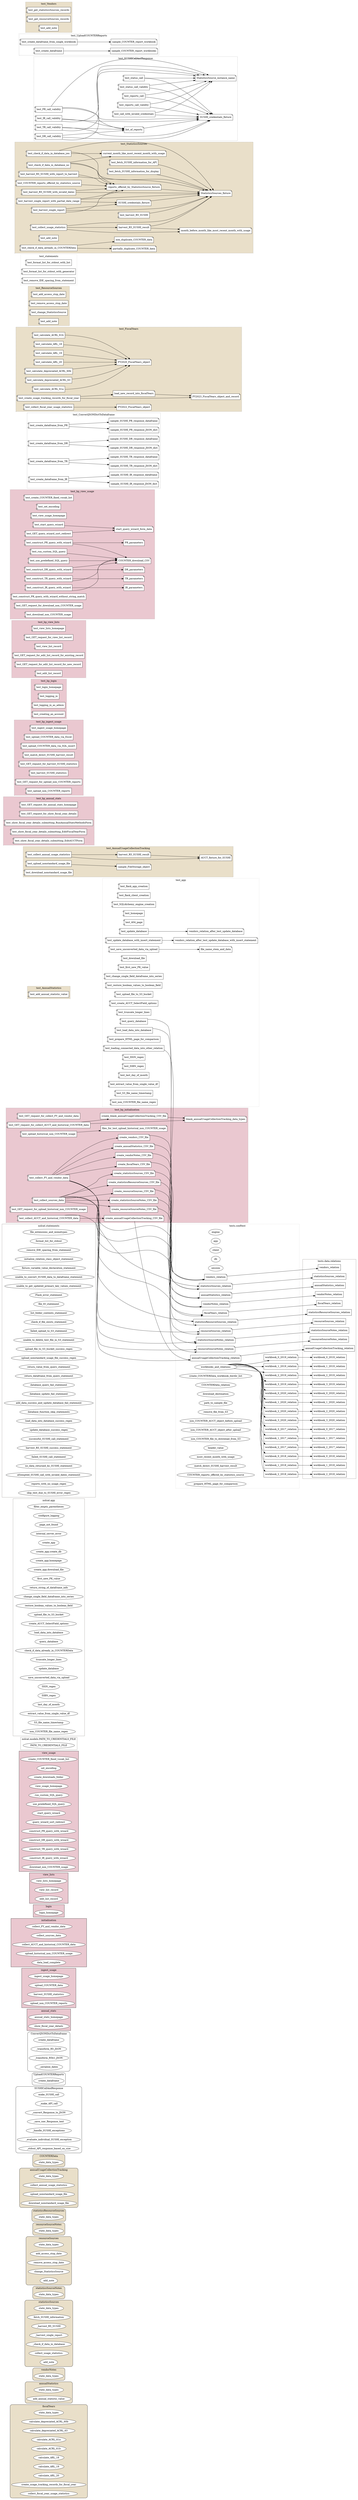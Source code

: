 digraph package_dependencies {
    graph [rankdir="LR"]

    /* Cluster Types
        Rounded = Class
        Rounded, light gold fill = Relation class
        Light garnet fill = Blueprint
        Grey (50% of #2c2a29) outline = Module collecting general functions
        Dotted = Test module
    */

    node [  // To remove the fill color from the individual function nodes
        style="filled"
        fillcolor="white"
    ]
    /* Node Types
        Box = Function
        Cds = Route function
        Folder = Function connecting to S3
        Cylinder = Function connecting to MySQL
        Note = Fixture function
        Component = Test function
    */


    /* *** All Functions *** */

    subgraph cluster_fiscalYears {
        label="fiscalYears"
        style="rounded"
        bgcolor="#e9dfc9"

        state_data_types_in_fiscalYears [
            label="state_data_types"
            /*shape=""*/
        ]
        calculate_depreciated_ACRL_60b
        calculate_depreciated_ACRL_63
        calculate_ACRL_61a
        calculate_ACRL_61b
        calculate_ARL_18
        calculate_ARL_19
        calculate_ARL_20
        create_usage_tracking_records_for_fiscal_year
        collect_fiscal_year_usage_statistics
    }


    subgraph cluster_annualStatistics {
        label="annualStatistics"
        style="rounded"
        bgcolor="#e9dfc9"

        state_data_types_in_annualStatistics [
            label="state_data_types"
            /*shape=""*/
        ]
        add_annual_statistic_value
    }


    subgraph cluster_vendorNotes {
        label="vendorNotes"
        style="rounded"
        bgcolor="#e9dfc9"

        state_data_types_in_vendorNotes [
            label="state_data_types"
            /*shape=""*/
        ]
    }


    subgraph cluster_statisticsSources {
        label="statisticsSources"
        style="rounded"
        bgcolor="#e9dfc9"

        state_data_types_in_statisticsSources [
            label="state_data_types"
            /*shape=""*/
        ]
        fetch_SUSHI_information
        _harvest_R5_SUSHI
        _harvest_single_report
        _check_if_data_in_database
        collect_usage_statistics
        add_note_in_statisticsSources [
            label="add_note"
            /*shape=""*/
        ]
    }


    subgraph cluster_statisticsSourceNotes {
        label="statisticsSourceNotes"
        style="rounded"
        bgcolor="#e9dfc9"

        state_data_types_in_statisticsSourceNotes [
            label="state_data_types"
            /*shape=""*/
        ]
    }


    subgraph cluster_resourceSources {
        label="resourceSources"
        style="rounded"
        bgcolor="#e9dfc9"

        state_data_types_in_resourceSources [
            label="state_data_types"
            /*shape=""*/
        ]
        add_access_stop_date
        remove_access_stop_date
        change_StatisticsSource
        add_note_in_resourceSources [
            label="add_note"
            /*shape=""*/
        ]
    }


    subgraph cluster_resourceSourceNotes {
        label="resourceSourceNotes"
        style="rounded"
        bgcolor="#e9dfc9"

        state_data_types_in_resourceSourceNotes [
            label="state_data_types"
            /*shape=""*/
        ]
    }


    subgraph cluster_statisticsResourceSources {
        label="statisticsResourceSources"
        style="rounded"
        bgcolor="#e9dfc9"

        state_data_types_in_statisticsResourceSources [
            label="state_data_types"
            /*shape=""*/
        ]
    }


    subgraph cluster_annualUsageCollectionTracking {
        label="annualUsageCollectionTracking"
        style="rounded"
        bgcolor="#e9dfc9"

        state_data_types_in_annualUsageCollectionTracking [
            label="state_data_types"
            /*shape=""*/
        ]
        collect_annual_usage_statistics
        upload_nonstandard_usage_file
        download_nonstandard_usage_file
    }


    subgraph cluster_COUNTERData {
        label="COUNTERData"
        style="rounded"
        bgcolor="#e9dfc9"

        state_data_types_in_COUNTERData [
            label="state_data_types"
            /*shape=""*/
        ]
    }


    subgraph cluster_SUSHICallAndResponse {
        label="SUSHICallAndResponse"
        style="rounded"

        make_SUSHI_call
        _make_API_call
        _convert_Response_to_JSON
        _save_raw_Response_text
        _handle_SUSHI_exceptions
        _evaluate_individual_SUSHI_exception
        _stdout_API_response_based_on_size
    }


    subgraph cluster_UploadCOUNTERReports {
        label="UploadCOUNTERReports"
        style="rounded"

        create_dataframe_in_UploadCOUNTERReports [
            label="create_dataframe"
            /*shape=""*/
        ]
    }


    subgraph cluster_ConvertJSONDictToDataframe {
        label="ConvertJSONDictToDataframe"
        style="rounded"

        create_dataframe_in_ConvertJSONDictToDataframe [
            label="create_dataframe"
            /*shape=""*/
        ]
        _transform_R5_JSON
        _transform_R5b1_JSON
        _serialize_dates
    }


    subgraph cluster_annual_stats {
        label="annual_stats"
        bgcolor="#eac8d0"

        annual_stats_homepage
        show_fiscal_year_details
    }


    subgraph cluster_ingest_usage {
        label="ingest_usage"
        bgcolor="#eac8d0"

        ingest_usage_homepage
        upload_COUNTER_data
        harvest_SUSHI_statistics
        upload_non_COUNTER_reports
    }


    subgraph cluster_initialization {
        label="initialization"
        bgcolor="#eac8d0"

        collect_FY_and_vendor_data
        collect_sources_data
        collect_AUCT_and_historical_COUNTER_data
        upload_historical_non_COUNTER_usage
        data_load_complete
    }


    subgraph cluster_login {
        label="login"
        bgcolor="#eac8d0"

        login_homepage
    }


    subgraph cluster_view_lists {
        label="view_lists"
        bgcolor="#eac8d0"

        view_lists_homepage
        view_list_record
        edit_list_record
    }


    subgraph cluster_view_usage {
        label="view_usage"
        bgcolor="#eac8d0"

        create_COUNTER_fixed_vocab_list
        set_encoding
        create_downloads_folder
        view_usage_homepage
        run_custom_SQL_query
        use_predefined_SQL_query
        start_query_wizard
        query_wizard_sort_redirect
        construct_PR_query_with_wizard
        construct_DR_query_with_wizard
        construct_TR_query_with_wizard
        construct_IR_query_with_wizard
        download_non_COUNTER_usage
    }


    subgraph cluster_PATH_TO_CREDENTIALS_FILE {
        label="nolcat.models.PATH_TO_CREDENTIALS_FILE"
        pencolor="#857e7a"

        PATH_TO_CREDENTIALS_FILE
    }


    subgraph cluster_app {
        label="nolcat.app"
        pencolor="#857e7a"

        filter_empty_parentheses
        configure_logging
        page_not_found
        internal_server_error
        create_app
        "create_app.create_db"
        "create_app.homepage"
        "create_app.download_file"
        first_new_PK_value
        return_string_of_dataframe_info
        change_single_field_dataframe_into_series
        restore_boolean_values_to_boolean_field
        upload_file_to_S3_bucket
        create_AUCT_SelectField_options
        load_data_into_database
        query_database
        check_if_data_already_in_COUNTERData
        truncate_longer_lines
        update_database
        save_unconverted_data_via_upload
        ISSN_regex
        ISBN_regex
        last_day_of_month
        extract_value_from_single_value_df
        S3_file_name_timestamp
        non_COUNTER_file_name_regex
    }


    subgraph cluster_statements {
        label="nolcat.statements"
        pencolor="#857e7a"

        file_extensions_and_mimetypes
        format_list_for_stdout
        remove_IDE_spacing_from_statement
        initialize_relation_class_object_statement
        fixture_variable_value_declaration_statement
        unable_to_convert_SUSHI_data_to_dataframe_statement
        unable_to_get_updated_primary_key_values_statement
        Flask_error_statement
        file_IO_statement
        list_folder_contents_statement
        check_if_file_exists_statement
        failed_upload_to_S3_statement
        unable_to_delete_test_file_in_S3_statement
        upload_file_to_S3_bucket_success_regex
        upload_nonstandard_usage_file_success_regex
        return_value_from_query_statement
        return_dataframe_from_query_statement
        database_query_fail_statement
        database_update_fail_statement
        add_data_success_and_update_database_fail_statement
        database_function_skip_statements
        load_data_into_database_success_regex
        update_database_success_regex
        successful_SUSHI_call_statement
        harvest_R5_SUSHI_success_statement
        failed_SUSHI_call_statement
        no_data_returned_by_SUSHI_statement
        attempted_SUSHI_call_with_invalid_dates_statement
        reports_with_no_usage_regex
        skip_test_due_to_SUSHI_error_regex
    }


    subgraph cluster_relations {
        label="tests.data.relations"
        pencolor="#857e7a"

        fiscalYears_relation_in_relations [
            label="fiscalYears_relation"
            shape="box"
        ]
        annualStatistics_relation_in_relations [
            label="annualStatistics_relation"
            shape="box"
        ]
        vendors_relation_in_relations [
            label="vendors_relation"
            shape="box"
        ]
        vendorNotes_relation_in_relations [
            label="vendorNotes_relation"
            shape="box"
        ]
        statisticsSources_relation_in_relations [
            label="statisticsSources_relation"
            shape="box"
        ]
        statisticsSourceNotes_relation_in_relations [
            label="statisticsSourceNotes_relation"
            shape="box"
        ]
        resourceSources_relation_in_relations [
            label="resourceSources_relation"
            shape="box"
        ]
        resourceSourceNotes_relation_in_relations [
            label="resourceSourceNotes_relation"
            shape="box"
        ]
        statisticsResourceSources_relation_in_relations [
            label="statisticsResourceSources_relation"
            shape="box"
        ]
        annualUsageCollectionTracking_relation_in_relations [
            label="annualUsageCollectionTracking_relation"
            shape="box"
        ]
        workbook_0_2017_relation_in_relations [
            label="workbook_0_2017_relation"
            shape="box"
        ]
        workbook_1_2017_relation_in_relations [
            label="workbook_1_2017_relation"
            shape="box"
        ]
        workbook_2_2017_relation_in_relations [
            label="workbook_2_2017_relation"
            shape="box"
        ]
        workbook_0_2018_relation_in_relations [
            label="workbook_0_2018_relation"
            shape="box"
        ]
        workbook_1_2018_relation_in_relations [
            label="workbook_1_2018_relation"
            shape="box"
        ]
        workbook_2_2018_relation_in_relations [
            label="workbook_2_2018_relation"
            shape="box"
        ]
        workbook_0_2019_relation_in_relations [
            label="workbook_0_2019_relation"
            shape="box"
        ]
        workbook_1_2019_relation_in_relations [
            label="workbook_1_2019_relation"
            shape="box"
        ]
        workbook_2_2019_relation_in_relations [
            label="workbook_2_2019_relation"
            shape="box"
        ]
        workbook_3_2019_relation_in_relations [
            label="workbook_3_2019_relation"
            shape="box"
        ]
        workbook_0_2020_relation_in_relations [
            label="workbook_0_2020_relation"
            shape="box"
        ]
        workbook_1_2020_relation_in_relations [
            label="workbook_1_2020_relation"
            shape="box"
        ]
        workbook_2_2020_relation_in_relations [
            label="workbook_2_2020_relation"
            shape="box"
        ]
        workbook_3_2020_relation_in_relations [
            label="workbook_3_2020_relation"
            shape="box"
        ]
    }


    subgraph cluster_conftest {
        label="tests.conftest"
        style="dotted"
        pencolor="#857e7a"

        engine
        app
        client
        db
        session
        fiscalYears_relation_in_conftest [
            label="fiscalYears_relation"
            shape="note"
        ]
        annualStatistics_relation_in_conftest [
            label="annualStatistics_relation"
            shape="note"
        ]
        vendors_relation_in_conftest [
            label="vendors_relation"
            shape="note"
        ]
        vendorNotes_relation_in_conftest [
            label="vendorNotes_relation"
            shape="note"
        ]
        statisticsSources_relation_in_conftest [
            label="statisticsSources_relation"
            shape="note"
        ]
        statisticsSourceNotes_relation_in_conftest [
            label="statisticsSourceNotes_relation"
            shape="note"
        ]
        resourceSources_relation_in_conftest [
            label="resourceSources_relation"
            shape="note"
        ]
        resourceSourceNotes_relation_in_conftest [
            label="resourceSourceNotes_relation"
            shape="note"
        ]
        statisticsResourceSources_relation_in_conftest [
            label="statisticsResourceSources_relation"
            shape="note"
        ]
        annualUsageCollectionTracking_relation_in_conftest [
            label="annualUsageCollectionTracking_relation"
            shape="note"
        ]
        workbook_0_2017_relation_in_conftest [
            label="workbook_0_2017_relation"
            shape="note"
        ]
        workbook_1_2017_relation_in_conftest [
            label="workbook_1_2017_relation"
            shape="note"
        ]
        workbook_2_2017_relation_in_conftest [
            label="workbook_2_2017_relation"
            shape="note"
        ]
        workbook_0_2018_relation_in_conftest [
            label="workbook_0_2018_relation"
            shape="note"
        ]
        workbook_1_2018_relation_in_conftest [
            label="workbook_1_2018_relation"
            shape="note"
        ]
        workbook_2_2018_relation_in_conftest [
            label="workbook_2_2018_relation"
            shape="note"
        ]
        workbook_0_2019_relation_in_conftest [
            label="workbook_0_2019_relation"
            shape="note"
        ]
        workbook_1_2019_relation_in_conftest [
            label="workbook_1_2019_relation"
            shape="note"
        ]
        workbook_2_2019_relation_in_conftest [
            label="workbook_2_2019_relation"
            shape="note"
        ]
        workbook_3_2019_relation_in_conftest [
            label="workbook_3_2019_relation"
            shape="note"
        ]
        workbook_0_2020_relation_in_conftest [
            label="workbook_0_2020_relation"
            shape="note"
        ]
        workbook_1_2020_relation_in_conftest [
            label="workbook_1_2020_relation"
            shape="note"
        ]
        workbook_2_2020_relation_in_conftest [
            label="workbook_2_2020_relation"
            shape="note"
        ]
        workbook_3_2020_relation_in_conftest [
            label="workbook_3_2020_relation"
            shape="note"
        ]
        workbooks_and_relations
        create_COUNTERData_workbook_iterdir_list
        COUNTERData_relation
        download_destination
        path_to_sample_file
        remove_file_from_S3
        non_COUNTER_AUCT_object_before_upload
        non_COUNTER_AUCT_object_after_upload
        non_COUNTER_file_to_download_from_S3
        header_value
        most_recent_month_with_usage
        match_direct_SUSHI_harvest_result
        COUNTER_reports_offered_by_statistics_source
        prepare_HTML_page_for_comparison
    }


    subgraph cluster_test_AnnualStatistics {
        label="test_AnnualStatistics"
        style="dotted"
        bgcolor="#e9dfc9"

        test_add_annual_statistic_value [shape="component"]
    }


    subgraph cluster_test_AnnualUsageCollectionTracking {
        label="test_AnnualUsageCollectionTracking"
        style="dotted"
        bgcolor="#e9dfc9"

        AUCT_fixture_for_SUSHI [shape="note"]
        harvest_R5_SUSHI_result_in_test_AnnualUsageCollectionTracking [
            label="harvest_R5_SUSHI_result"
            shape="note"
        ]
        test_collect_annual_usage_statistics [shape="component"]
        sample_FileStorage_object [shape="note"]
        test_upload_nonstandard_usage_file [shape="component"]
        test_download_nonstandard_usage_file [shape="component"]
    }


    subgraph cluster_test_app {
        label="test_app"
        style="dotted"
        pencolor="#857e7a"

        test_flask_app_creation [shape="component"]
        test_flask_client_creation [shape="component"]
        test_SQLAlchemy_engine_creation [shape="component"]
        test_homepage [shape="component"]
        test_404_page [shape="component"]
        test_load_data_into_database [shape="component"]
        test_query_database [shape="component"]
        test_loading_connected_data_into_other_relation [shape="component"]
        test_download_file [shape="component"]
        test_first_new_PK_value [shape="component"]
        test_change_single_field_dataframe_into_series [shape="component"]
        test_restore_boolean_values_to_boolean_field [shape="component"]
        test_upload_file_to_S3_bucket [shape="component"]
        test_create_AUCT_SelectField_options [shape="component"]
        test_truncate_longer_lines [shape="component"]
        vendors_relation_after_test_update_database [shape="note"]
        test_update_database [shape="component"]
        vendors_relation_after_test_update_database_with_insert_statement [shape="note"]
        test_update_database_with_insert_statement [shape="component"]
        test_prepare_HTML_page_for_comparison [shape="component"]
        file_name_stem_and_data [shape="note"]
        test_save_unconverted_data_via_upload [shape="component"]
        test_ISSN_regex [shape="component"]
        test_ISBN_regex [shape="component"]
        test_last_day_of_month [shape="component"]
        test_extract_value_from_single_value_df [shape="component"]
        test_S3_file_name_timestamp [shape="component"]
        test_non_COUNTER_file_name_regex [shape="component"]
    }


    subgraph cluster_test_bp_annual_stats {
        label="test_bp_annual_stats"
        style="dotted"
        bgcolor="#eac8d0"

        test_GET_request_for_annual_stats_homepage [shape="component"]
        test_GET_request_for_show_fiscal_year_details [shape="component"]
        test_show_fiscal_year_details_submitting_RunAnnualStatsMethodsForm [shape="component"]
        test_show_fiscal_year_details_submitting_EditFiscalYearForm [shape="component"]
        test_show_fiscal_year_details_submitting_EditAUCTForm [shape="component"]
    }


    subgraph cluster_test_bp_ingest_usage {
        label="test_bp_ingest_usage"
        style="dotted"
        bgcolor="#eac8d0"

        test_ingest_usage_homepage [shape="component"]
        test_upload_COUNTER_data_via_Excel [shape="component"]
        test_upload_COUNTER_data_via_SQL_insert [shape="component"]
        test_match_direct_SUSHI_harvest_result [shape="component"]
        test_GET_request_for_harvest_SUSHI_statistics [shape="component"]
        test_harvest_SUSHI_statistics [shape="component"]
        test_GET_request_for_upload_non_COUNTER_reports [shape="component"]
        test_upload_non_COUNTER_reports [shape="component"]
    }


    subgraph cluster_test_bp_initialization {
        label="test_bp_initialization"
        style="dotted"
        bgcolor="#eac8d0"

        blank_annualUsageCollectionTracking_data_types [shape="note"]
        create_fiscalYears_CSV_file [shape="note"]
        create_annualStatistics_CSV_file [shape="note"]
        create_vendors_CSV_file [shape="note"]
        create_vendorNotes_CSV_file [shape="note"]
        create_statisticsSources_CSV_file [shape="note"]
        create_statisticsSourceNotes_CSV_file [shape="note"]
        create_resourceSources_CSV_file [shape="note"]
        create_resourceSourceNotes_CSV_file [shape="note"]
        create_statisticsResourceSources_CSV_file [shape="note"]
        create_blank_annualUsageCollectionTracking_CSV_file [shape="note"]
        create_annualUsageCollectionTracking_CSV_file [shape="note"]
        test_GET_request_for_collect_FY_and_vendor_data [shape="component"]
        test_collect_FY_and_vendor_data [shape="component"]
        test_collect_sources_data [shape="component"]
        test_GET_request_for_collect_AUCT_and_historical_COUNTER_data [shape="component"]
        test_collect_AUCT_and_historical_COUNTER_data [shape="component"]
        test_GET_request_for_upload_historical_non_COUNTER_usage [shape="component"]
        files_for_test_upload_historical_non_COUNTER_usage [shape="note"]
        test_upload_historical_non_COUNTER_usage [shape="component"]
    }


    subgraph cluster_test_bp_login {
        label="test_bp_login"
        style="dotted"
        bgcolor="#eac8d0"

        test_login_homepage [shape="component"]
        test_logging_in [shape="component"]
        test_logging_in_as_admin [shape="component"]
        test_creating_an_account [shape="component"]
    }


    subgraph cluster_test_bp_view_lists {
        label="test_bp_view_lists"
        style="dotted"
        bgcolor="#eac8d0"

        test_view_lists_homepage [shape="component"]
        test_GET_request_for_view_list_record [shape="component"]
        test_view_list_record [shape="component"]
        test_GET_request_for_edit_list_record_for_existing_record [shape="component"]
        test_GET_request_for_edit_list_record_for_new_record [shape="component"]
        test_edit_list_record [shape="component"]
    }


    subgraph cluster_test_bp_view_usage {
        label="test_bp_view_usage"
        style="dotted"
        bgcolor="#eac8d0"

        COUNTER_download_CSV [shape="note"]
        test_create_COUNTER_fixed_vocab_list [shape="component"]
        test_set_encoding [shape="component"]
        test_view_usage_homepage [shape="component"]
        test_run_custom_SQL_query [shape="component"]
        test_use_predefined_SQL_query [shape="component"]
        start_query_wizard_form_data [shape="note"]
        test_start_query_wizard [shape="component"]
        test_GET_query_wizard_sort_redirect [shape="component"]
        PR_parameters [shape="note"]
        test_construct_PR_query_with_wizard [shape="component"]
        DR_parameters [shape="note"]
        test_construct_DR_query_with_wizard [shape="component"]
        TR_parameters [shape="note"]
        test_construct_TR_query_with_wizard [shape="component"]
        IR_parameters [shape="note"]
        test_construct_IR_query_with_wizard [shape="component"]
        test_construct_PR_query_with_wizard_without_string_match [shape="component"]
        test_GET_request_for_download_non_COUNTER_usage [shape="component"]
        test_download_non_COUNTER_usage [shape="component"]
    }


    subgraph cluster_test_ConvertJSONDictToDataframe {
        label="test_ConvertJSONDictToDataframe"
        style="dotted"

        sample_SUSHI_PR_response_JSON_dict [shape="note"]
        sample_SUSHI_DR_response_JSON_dict [shape="note"]
        sample_SUSHI_TR_response_JSON_dict [shape="note"]
        sample_SUSHI_IR_response_JSON_dict [shape="note"]
        sample_SUSHI_PR_response_dataframe [shape="note"]
        sample_SUSHI_DR_response_dataframe [shape="note"]
        sample_SUSHI_TR_response_dataframe [shape="note"]
        sample_SUSHI_IR_response_dataframe [shape="note"]
        test_create_dataframe_from_PR [shape="component"]
        test_create_dataframe_from_DR [shape="component"]
        test_create_dataframe_from_TR [shape="component"]
        test_create_dataframe_from_IR [shape="component"]
    }


    subgraph cluster_test_FiscalYears {
        label="test_FiscalYears"
        style="dotted"
        bgcolor="#e9dfc9"

        FY2020_FiscalYears_object [shape="note"]
        test_calculate_depreciated_ACRL_60b [shape="component"]
        test_calculate_depreciated_ACRL_63 [shape="component"]
        test_calculate_ACRL_61a [shape="component"]
        test_calculate_ACRL_61b [shape="component"]
        test_calculate_ARL_18 [shape="component"]
        test_calculate_ARL_19 [shape="component"]
        test_calculate_ARL_20 [shape="component"]
        FY2023_FiscalYears_object_and_record [shape="note"]
        load_new_record_into_fiscalYears [shape="note"]
        test_create_usage_tracking_records_for_fiscal_year [shape="component"]
        FY2022_FiscalYears_object [shape="note"]
        test_collect_fiscal_year_usage_statistics [shape="component"]
    }


    subgraph cluster_test_ResourceSources {
        label="test_ResourceSources"
        style="dotted"
        bgcolor="#e9dfc9"

        test_add_access_stop_date [shape="component"]
        test_remove_access_stop_date [shape="component"]
        test_change_StatisticsSource [shape="component"]
        test_add_note_in_test_ResourceSources [
            label="test_add_note"
            shape="component"
        ]
    }


    subgraph cluster_test_statements {
        label="test_statements"
        style="dotted"
        pencolor="#857e7a"

        test_format_list_for_stdout_with_list [shape="component"]
        test_format_list_for_stdout_with_generator [shape="component"]
        test_remove_IDE_spacing_from_statement [shape="component"]
    }


    subgraph cluster_test_StatisticsSources {
        label="test_StatisticsSources"
        style="dotted"
        bgcolor="#e9dfc9"

        current_month_like_most_recent_month_with_usage [shape="note"]
        StatisticsSources_fixture [shape="note"]
        test_fetch_SUSHI_information_for_API [shape="component"]
        test_fetch_SUSHI_information_for_display [shape="component"]
        SUSHI_credentials_fixture_in_test_StatisticsSources [
            label="SUSHI_credentials_fixture"
            shape="note"
        ]
        reports_offered_by_StatisticsSource_fixture [shape="note"]
        test_COUNTER_reports_offered_by_statistics_source [shape="component"]
        test_check_if_data_in_database_no [shape="component"]
        test_check_if_data_in_database_yes [shape="component"]
        test_harvest_single_report [shape="component"]
        test_harvest_single_report_with_partial_date_range [shape="component"]
        test_harvest_R5_SUSHI [shape="component"]
        test_harvest_R5_SUSHI_with_report_to_harvest [shape="component"]
        test_harvest_R5_SUSHI_with_invalid_dates [shape="component"]
        month_before_month_like_most_recent_month_with_usage [shape="note"]
        harvest_R5_SUSHI_result_in_test_StatisticsSources [
            label="harvest_R5_SUSHI_result"
            shape="note"
        ]
        test_collect_usage_statistics [shape="component"]
        test_add_note_in_test_StatisticsSources [
            label="test_add_note"
            shape="component"
        ]
        partially_duplicate_COUNTER_data [shape="note"]
        non_duplicate_COUNTER_data [shape="note"]
        test_check_if_data_already_in_COUNTERData [shape="component"]
    }


    subgraph cluster_test_SUSHICallAndResponse {
        label="test_SUSHICallAndResponse"
        style="dotted"

        SUSHI_credentials_fixture_in_test_SUSHICallAndResponse [
            label="SUSHI_credentials_fixture"
            shape="note"
        ]
        StatisticsSource_instance_name [shape="note"]
        test_status_call [shape="component"]
        test_status_call_validity [shape="component"]
        test_reports_call [shape="component"]
        test_reports_call_validity [shape="component"]
        list_of_reports [shape="note"]
        test_PR_call_validity [shape="component"]
        test_DR_call_validity [shape="component"]
        test_TR_call_validity [shape="component"]
        test_IR_call_validity [shape="component"]
        test_call_with_invalid_credentials [shape="component"]
    }


    subgraph cluster_test_UploadCOUNTERReports {
        label="test_UploadCOUNTERReports"
        style="dotted"

        sample_COUNTER_report_workbook [shape="note"]
        test_create_dataframe_from_single_workbook [shape="component"]
        sample_COUNTER_report_workbooks [shape="note"]
        test_create_dataframe [shape="component"]
    }


    subgraph cluster_test_Vendors {
        label="test_Vendors"
        style="dotted"
        bgcolor="#e9dfc9"

        test_get_statisticsSources_records [shape="component"]
        test_get_resourceSources_records [shape="component"]
        test_add_note_in_test_Vendors [
            label="test_add_note"
            shape="component"
        ]
    }

    
    /* *** Calls Between Functions (Organized by Calling Function) *** */
    // nolcat.annual_stats.views

    // nolcat.ingest_usage.views

    // nolcat.initialization.views

    // nolcat.login.views

    // nolcat.view_lists.views

    // nolcat.view_usage.views

    // nolcat.app

    // nolcat.ConvertJSONDictToDataframe

    // nolcat.models.FiscalYears

    // nolcat.models.AnnualStatistics

    // nolcat.models.Vendors

    // nolcat.models.VendorNotes

    // nolcat.models.StatisticsSources

    // nolcat.models.StatisticsSourceNotes

    // nolcat.models.ResourceSources

    // nolcat.models.ResourceSourceNotes

    // nolcat.models.StatisticsResourceSources

    // nolcat.models.AnnualUsageCollectionTracking

    // nolcat.models.COUNTERData

    // nolcat.statements

    // nolcat.SUSHICallAndResponse

    // nolcat.UploadCOUNTERReports

    // tests.data.relations

    // tests.conftest
    fiscalYears_relation_in_conftest -> fiscalYears_relation_in_relations
    annualStatistics_relation_in_conftest -> annualStatistics_relation_in_relations
    vendors_relation_in_conftest -> vendors_relation_in_relations
    vendorNotes_relation_in_conftest -> vendorNotes_relation_in_relations
    statisticsSources_relation_in_conftest -> statisticsSources_relation_in_relations
    statisticsSourceNotes_relation_in_conftest -> statisticsSourceNotes_relation_in_relations
    resourceSources_relation_in_conftest -> resourceSources_relation_in_relations
    resourceSourceNotes_relation_in_conftest -> resourceSourceNotes_relation_in_relations
    statisticsResourceSources_relation_in_conftest -> statisticsResourceSources_relation_in_relations
    annualUsageCollectionTracking_relation_in_conftest -> annualUsageCollectionTracking_relation_in_relations
    workbook_0_2017_relation_in_conftest -> workbook_0_2017_relation_in_relations
    workbook_1_2017_relation_in_conftest -> workbook_1_2017_relation_in_relations
    workbook_2_2017_relation_in_conftest -> workbook_2_2017_relation_in_relations
    workbook_0_2018_relation_in_conftest -> workbook_0_2018_relation_in_relations
    workbook_1_2018_relation_in_conftest -> workbook_1_2018_relation_in_relations
    workbook_2_2018_relation_in_conftest -> workbook_2_2018_relation_in_relations
    workbook_0_2019_relation_in_conftest -> workbook_0_2019_relation_in_relations
    workbook_1_2019_relation_in_conftest -> workbook_1_2019_relation_in_relations
    workbook_2_2019_relation_in_conftest -> workbook_2_2019_relation_in_relations
    workbook_3_2019_relation_in_conftest -> workbook_3_2019_relation_in_relations
    workbook_0_2020_relation_in_conftest -> workbook_0_2020_relation_in_relations
    workbook_1_2020_relation_in_conftest -> workbook_1_2020_relation_in_relations
    workbook_2_2020_relation_in_conftest -> workbook_2_2020_relation_in_relations
    workbook_3_2020_relation_in_conftest -> workbook_3_2020_relation_in_relations
    workbooks_and_relations -> workbook_0_2017_relation_in_conftest
    workbooks_and_relations -> workbook_1_2017_relation_in_conftest
    workbooks_and_relations -> workbook_2_2017_relation_in_conftest
    workbooks_and_relations -> workbook_0_2018_relation_in_conftest
    workbooks_and_relations -> workbook_1_2018_relation_in_conftest
    workbooks_and_relations -> workbook_2_2018_relation_in_conftest
    workbooks_and_relations -> workbook_0_2019_relation_in_conftest
    workbooks_and_relations -> workbook_1_2019_relation_in_conftest
    workbooks_and_relations -> workbook_2_2019_relation_in_conftest
    workbooks_and_relations -> workbook_3_2019_relation_in_conftest
    workbooks_and_relations -> workbook_0_2020_relation_in_conftest
    workbooks_and_relations -> workbook_1_2020_relation_in_conftest
    workbooks_and_relations -> workbook_2_2020_relation_in_conftest
    workbooks_and_relations -> workbook_3_2020_relation_in_conftest

    // tests.test_AnnualStatistics

    // tests.test_AnnualUsageCollectionTracking
    harvest_R5_SUSHI_result_in_test_AnnualUsageCollectionTracking -> AUCT_fixture_for_SUSHI
    test_collect_annual_usage_statistics -> AUCT_fixture_for_SUSHI
    test_collect_annual_usage_statistics -> harvest_R5_SUSHI_result_in_test_AnnualUsageCollectionTracking
    test_upload_nonstandard_usage_file -> sample_FileStorage_object

    // tests.test_app
    test_update_database -> vendors_relation_after_test_update_database
    test_update_database_with_insert_statement -> vendors_relation_after_test_update_database_with_insert_statement
    test_save_unconverted_data_via_upload -> file_name_stem_and_data
    test_load_data_into_database -> vendors_relation_in_conftest
    test_query_database -> vendors_relation_in_conftest
    test_loading_connected_data_into_other_relation -> statisticsSources_relation_in_conftest

    // tests.test_bp_annual_stats

    // tests.test_bp_ingest_usage

    // tests.test_bp_initialization
    create_blank_annualUsageCollectionTracking_CSV_file -> blank_annualUsageCollectionTracking_data_types
    test_GET_request_for_collect_AUCT_and_historical_COUNTER_data -> blank_annualUsageCollectionTracking_data_types
    test_collect_FY_and_vendor_data -> create_fiscalYears_CSV_file
    test_collect_FY_and_vendor_data -> create_annualStatistics_CSV_file
    test_collect_FY_and_vendor_data -> create_vendors_CSV_file
    test_collect_FY_and_vendor_data -> create_vendorNotes_CSV_file
    test_collect_sources_data -> create_statisticsSources_CSV_file
    test_collect_sources_data -> create_statisticsSourceNotes_CSV_file
    test_collect_sources_data -> create_resourceSources_CSV_file
    test_collect_sources_data -> create_resourceSourceNotes_CSV_file
    test_collect_sources_data -> create_statisticsResourceSources_CSV_file
    test_GET_request_for_collect_AUCT_and_historical_COUNTER_data -> create_blank_annualUsageCollectionTracking_CSV_file
    test_collect_AUCT_and_historical_COUNTER_data -> create_annualUsageCollectionTracking_CSV_file
    test_upload_historical_non_COUNTER_usage -> files_for_test_upload_historical_non_COUNTER_usage
    create_fiscalYears_CSV_file -> fiscalYears_relation_in_conftest
    test_collect_FY_and_vendor_data -> fiscalYears_relation_in_conftest
    create_annualStatistics_CSV_file -> annualStatistics_relation_in_conftest
    test_collect_FY_and_vendor_data -> annualStatistics_relation_in_conftest
    create_vendors_CSV_file -> vendors_relation_in_conftest
    test_collect_FY_and_vendor_data -> vendors_relation_in_conftest
    create_vendorNotes_CSV_file -> vendorNotes_relation_in_conftest
    test_collect_FY_and_vendor_data -> vendorNotes_relation_in_conftest
    create_statisticsSources_CSV_file -> statisticsSources_relation_in_conftest
    test_collect_sources_data -> statisticsSources_relation_in_conftest
    create_statisticsSourceNotes_CSV_file -> statisticsSourceNotes_relation_in_conftest
    test_collect_sources_data -> statisticsSourceNotes_relation_in_conftest
    create_resourceSources_CSV_file -> resourceSources_relation_in_conftest
    test_collect_sources_data -> resourceSources_relation_in_conftest
    create_resourceSourceNotes_CSV_file -> resourceSourceNotes_relation_in_conftest
    test_collect_sources_data -> resourceSourceNotes_relation_in_conftest
    create_statisticsResourceSources_CSV_file -> statisticsResourceSources_relation_in_conftest
    test_collect_sources_data -> statisticsResourceSources_relation_in_conftest
    create_annualUsageCollectionTracking_CSV_file -> annualUsageCollectionTracking_relation_in_conftest
    test_collect_AUCT_and_historical_COUNTER_data -> annualUsageCollectionTracking_relation_in_conftest

    // tests.test_bp_login

    // tests.test_bp_view_lists

    // tests.test_bp_view_usage
    test_run_custom_SQL_query -> COUNTER_download_CSV
    test_use_predefined_SQL_query -> COUNTER_download_CSV
    test_construct_PR_query_with_wizard -> COUNTER_download_CSV
    test_construct_DR_query_with_wizard -> COUNTER_download_CSV
    test_construct_TR_query_with_wizard -> COUNTER_download_CSV
    test_construct_IR_query_with_wizard -> COUNTER_download_CSV
    test_start_query_wizard -> start_query_wizard_form_data
    test_GET_query_wizard_sort_redirect -> start_query_wizard_form_data
    test_construct_PR_query_with_wizard -> PR_parameters
    test_construct_DR_query_with_wizard -> DR_parameters
    test_construct_TR_query_with_wizard -> TR_parameters
    test_construct_IR_query_with_wizard -> IR_parameters

    // tests.test_ConvertJSONDictToDataframe
    test_create_dataframe_from_PR -> sample_SUSHI_PR_response_JSON_dict
    test_create_dataframe_from_DR -> sample_SUSHI_DR_response_JSON_dict
    test_create_dataframe_from_TR -> sample_SUSHI_TR_response_JSON_dict
    test_create_dataframe_from_IR -> sample_SUSHI_IR_response_JSON_dict
    test_create_dataframe_from_PR -> sample_SUSHI_PR_response_dataframe
    test_create_dataframe_from_DR -> sample_SUSHI_DR_response_dataframe
    test_create_dataframe_from_TR -> sample_SUSHI_TR_response_dataframe
    test_create_dataframe_from_IR -> sample_SUSHI_IR_response_dataframe

    // tests.test_FiscalYears
    test_calculate_depreciated_ACRL_60b -> FY2020_FiscalYears_object
    test_calculate_depreciated_ACRL_63 -> FY2020_FiscalYears_object
    test_calculate_ACRL_61a -> FY2020_FiscalYears_object
    test_calculate_ACRL_61b -> FY2020_FiscalYears_object
    test_calculate_ARL_18 -> FY2020_FiscalYears_object
    test_calculate_ARL_19 -> FY2020_FiscalYears_object
    test_calculate_ARL_20 -> FY2020_FiscalYears_object
    load_new_record_into_fiscalYears -> FY2023_FiscalYears_object_and_record
    test_create_usage_tracking_records_for_fiscal_year -> FY2023_FiscalYears_object_and_record
    test_create_usage_tracking_records_for_fiscal_year -> load_new_record_into_fiscalYears
    test_collect_fiscal_year_usage_statistics -> FY2022_FiscalYears_object

    // tests.test_ResourceSources

    // tests.test_statements

    // tests.test_StatisticsSources
    test_check_if_data_in_database_no -> current_month_like_most_recent_month_with_usage
    test_check_if_data_in_database_yes -> current_month_like_most_recent_month_with_usage
    test_fetch_SUSHI_information_for_API -> StatisticsSources_fixture
    test_fetch_SUSHI_information_for_display -> StatisticsSources_fixture
    SUSHI_credentials_fixture_in_test_StatisticsSources -> StatisticsSources_fixture
    reports_offered_by_StatisticsSource_fixture -> StatisticsSources_fixture
    test_check_if_data_in_database_no -> StatisticsSources_fixture
    test_check_if_data_in_database_yes -> StatisticsSources_fixture
    test_harvest_single_report -> StatisticsSources_fixture
    test_harvest_single_report_with_partial_date_range -> StatisticsSources_fixture
    test_harvest_R5_SUSHI -> StatisticsSources_fixture
    test_harvest_R5_SUSHI_with_report_to_harvest -> StatisticsSources_fixture
    test_harvest_R5_SUSHI_with_invalid_dates -> StatisticsSources_fixture
    harvest_R5_SUSHI_result_in_test_StatisticsSources -> StatisticsSources_fixture
    test_collect_usage_statistics -> StatisticsSources_fixture
    test_harvest_single_report -> SUSHI_credentials_fixture_in_test_StatisticsSources
    test_harvest_single_report_with_partial_date_range -> SUSHI_credentials_fixture_in_test_StatisticsSources
    test_COUNTER_reports_offered_by_statistics_source -> reports_offered_by_StatisticsSource_fixture
    test_check_if_data_in_database_no -> reports_offered_by_StatisticsSource_fixture
    test_check_if_data_in_database_yes -> reports_offered_by_StatisticsSource_fixture
    test_harvest_single_report -> reports_offered_by_StatisticsSource_fixture
    test_harvest_single_report_with_partial_date_range -> reports_offered_by_StatisticsSource_fixture
    test_harvest_R5_SUSHI_with_report_to_harvest -> reports_offered_by_StatisticsSource_fixture
    test_harvest_R5_SUSHI_with_invalid_dates -> reports_offered_by_StatisticsSource_fixture
    harvest_R5_SUSHI_result_in_test_StatisticsSources -> month_before_month_like_most_recent_month_with_usage
    test_collect_usage_statistics -> month_before_month_like_most_recent_month_with_usage
    test_collect_usage_statistics -> harvest_R5_SUSHI_result_in_test_StatisticsSources
    test_check_if_data_already_in_COUNTERData -> partially_duplicate_COUNTER_data
    test_check_if_data_already_in_COUNTERData -> non_duplicate_COUNTER_data

    // tests.test_SUSHICallAndResponse
    test_status_call -> SUSHI_credentials_fixture_in_test_SUSHICallAndResponse
    test_status_call_validity -> SUSHI_credentials_fixture_in_test_SUSHICallAndResponse
    test_reports_call -> SUSHI_credentials_fixture_in_test_SUSHICallAndResponse
    test_reports_call_validity -> SUSHI_credentials_fixture_in_test_SUSHICallAndResponse
    list_of_reports -> SUSHI_credentials_fixture_in_test_SUSHICallAndResponse
    test_PR_call_validity -> SUSHI_credentials_fixture_in_test_SUSHICallAndResponse
    test_DR_call_validity -> SUSHI_credentials_fixture_in_test_SUSHICallAndResponse
    test_TR_call_validity -> SUSHI_credentials_fixture_in_test_SUSHICallAndResponse
    test_IR_call_validity -> SUSHI_credentials_fixture_in_test_SUSHICallAndResponse
    test_call_with_invalid_credentials -> SUSHI_credentials_fixture_in_test_SUSHICallAndResponse
    test_status_call -> StatisticsSource_instance_name
    test_status_call_validity -> StatisticsSource_instance_name
    test_reports_call -> StatisticsSource_instance_name
    test_reports_call_validity -> StatisticsSource_instance_name
    test_PR_call_validity -> StatisticsSource_instance_name
    test_DR_call_validity -> StatisticsSource_instance_name
    test_TR_call_validity -> StatisticsSource_instance_name
    test_IR_call_validity -> StatisticsSource_instance_name
    test_call_with_invalid_credentials -> StatisticsSource_instance_name
    test_PR_call_validity -> list_of_reports
    test_DR_call_validity -> list_of_reports
    test_TR_call_validity -> list_of_reports
    test_IR_call_validity -> list_of_reports

    // tests.test_UploadCOUNTERReports
    test_create_dataframe_from_single_workbook -> sample_COUNTER_report_workbook
    test_create_dataframe -> sample_COUNTER_report_workbooks

    // tests.test_Vendors
}